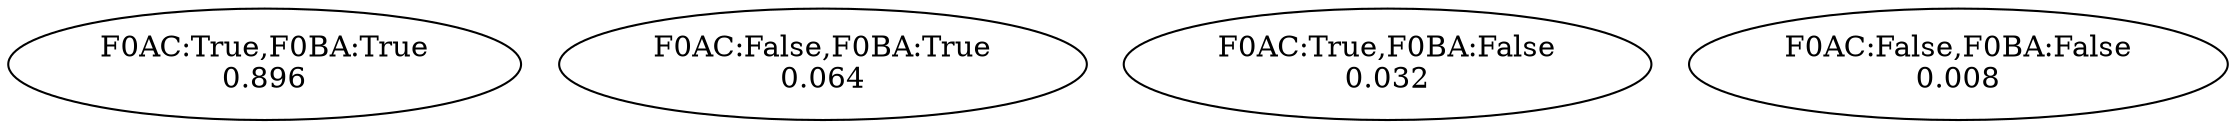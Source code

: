 graph "./Output/Simulators_output #4" {
	"F0AC:True,F0BA:True" [label="F0AC:True,F0BA:True
0.896"]
	"F0AC:False,F0BA:True" [label="F0AC:False,F0BA:True
0.064"]
	"F0AC:True,F0BA:False" [label="F0AC:True,F0BA:False
0.032"]
	"F0AC:False,F0BA:False" [label="F0AC:False,F0BA:False
0.008"]
}
